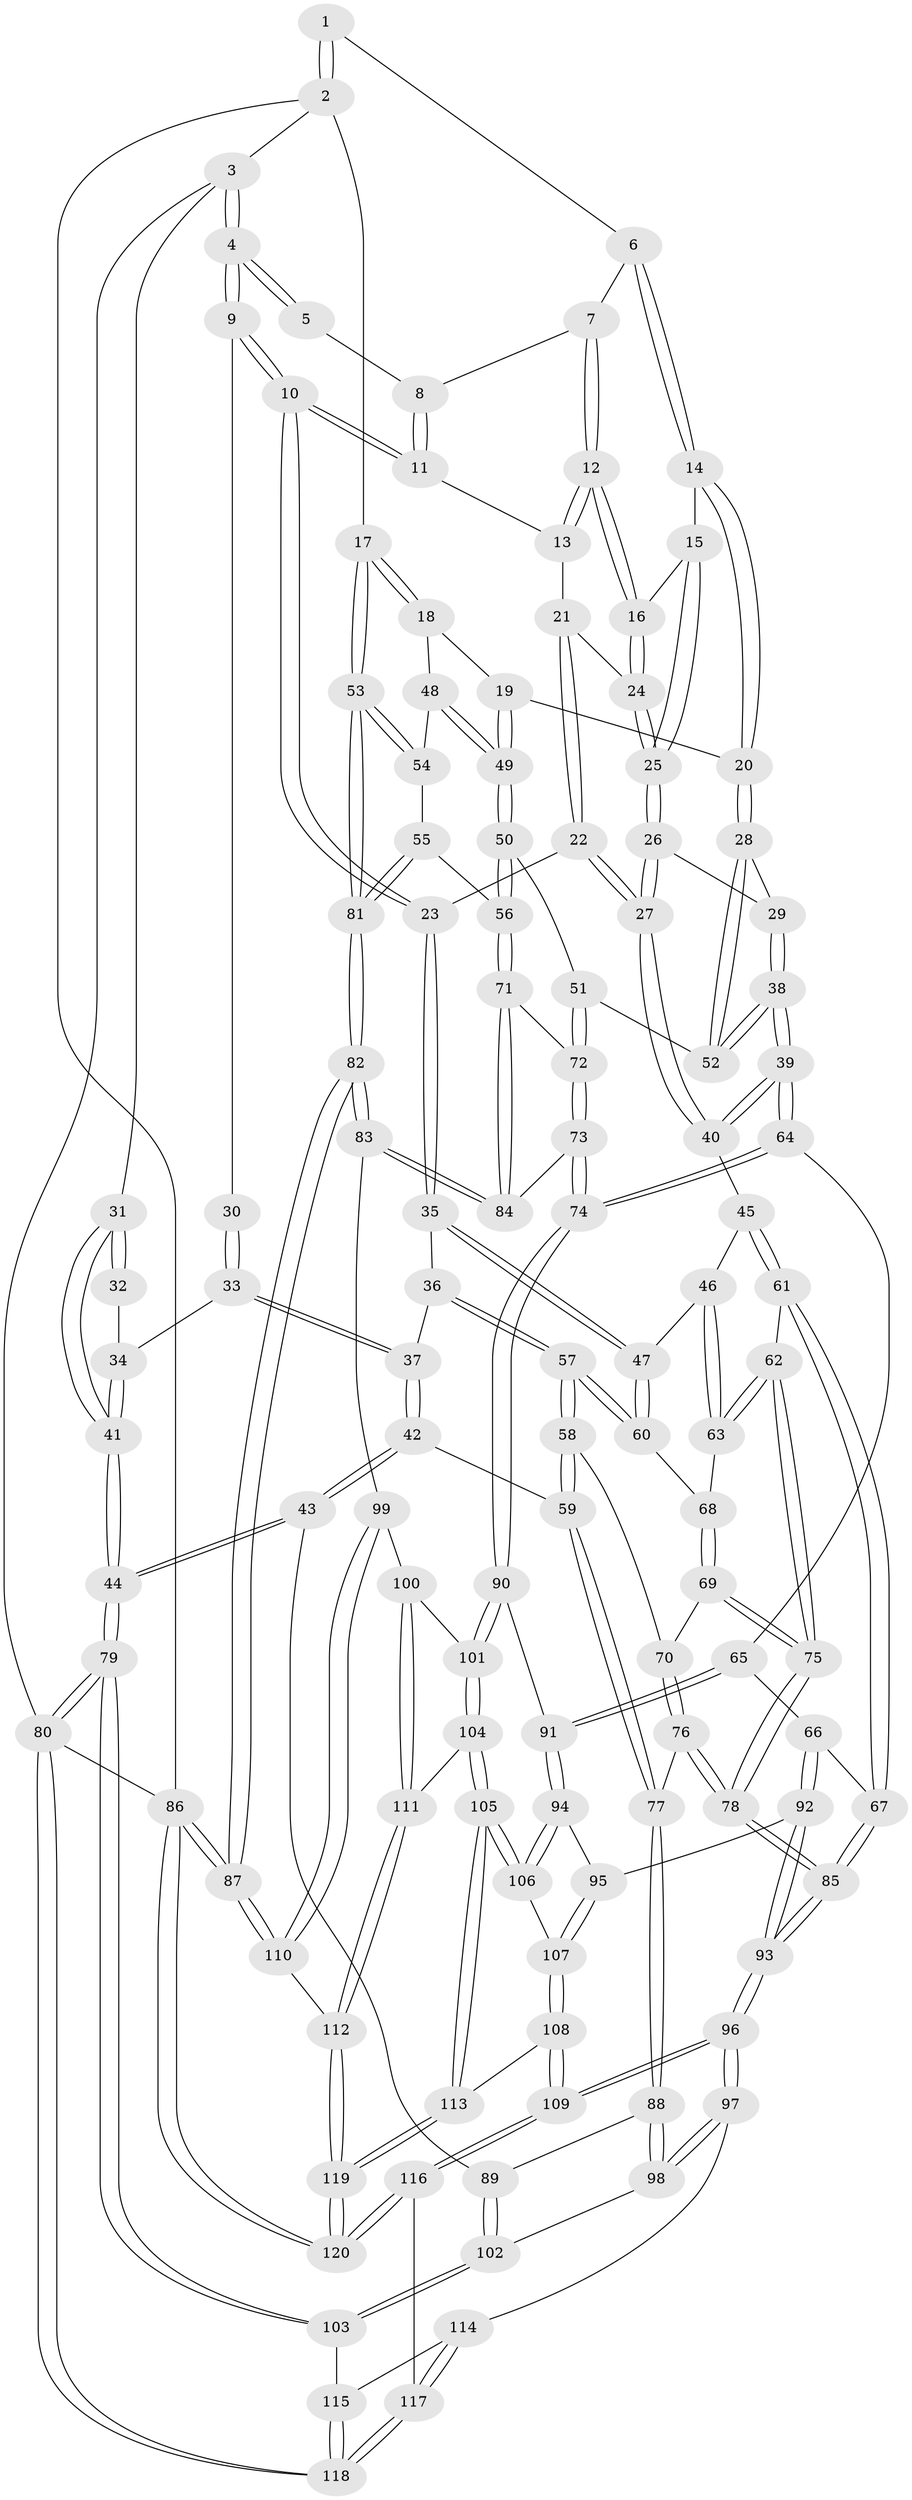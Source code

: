 // coarse degree distribution, {3: 0.55, 4: 0.26666666666666666, 2: 0.13333333333333333, 5: 0.05}
// Generated by graph-tools (version 1.1) at 2025/54/03/04/25 22:54:35]
// undirected, 120 vertices, 297 edges
graph export_dot {
  node [color=gray90,style=filled];
  1 [pos="+0.7025474116660724+0"];
  2 [pos="+1+0"];
  3 [pos="+0+0"];
  4 [pos="+0+0"];
  5 [pos="+0.4647022545847826+0"];
  6 [pos="+0.6997980657314482+0.08748124894801165"];
  7 [pos="+0.5522425092468153+0.1223373667526749"];
  8 [pos="+0.46403640581177275+0"];
  9 [pos="+0.19932741478124957+0.17422654830788645"];
  10 [pos="+0.3065936868191445+0.23103455854335053"];
  11 [pos="+0.4019644881286796+0.11987487256394037"];
  12 [pos="+0.549991986166774+0.15101529807615346"];
  13 [pos="+0.48582581818873766+0.16666687541816425"];
  14 [pos="+0.7378992669494603+0.18204098024682136"];
  15 [pos="+0.7037386726014743+0.190627380043064"];
  16 [pos="+0.5527246804122801+0.15862029776826136"];
  17 [pos="+1+0"];
  18 [pos="+1+0.1469103317318248"];
  19 [pos="+0.8605338451411388+0.23828023225653985"];
  20 [pos="+0.8141774098425827+0.24401503207592706"];
  21 [pos="+0.4794625359914058+0.19328706848835728"];
  22 [pos="+0.3746896194414542+0.2756544790003713"];
  23 [pos="+0.3145877133668849+0.2447871431531393"];
  24 [pos="+0.5515700601034002+0.23586354838053128"];
  25 [pos="+0.5565290782221174+0.2654953555040466"];
  26 [pos="+0.5535826549758002+0.2735930415901012"];
  27 [pos="+0.4665144967846937+0.34170912293269207"];
  28 [pos="+0.7980461964931885+0.2667553997691194"];
  29 [pos="+0.6300664774001292+0.31655248501182526"];
  30 [pos="+0.19511830640030758+0.18127574810733213"];
  31 [pos="+0+0.3533718898053094"];
  32 [pos="+0.04542507053615885+0.29787641442238033"];
  33 [pos="+0.12873669409504038+0.3282418426116325"];
  34 [pos="+0.12146160918219819+0.32704169749577783"];
  35 [pos="+0.2795303004560808+0.3411827188259383"];
  36 [pos="+0.2362917669309221+0.4004246664623419"];
  37 [pos="+0.12884968269120017+0.33499194400072074"];
  38 [pos="+0.6433963014556006+0.49991780398647007"];
  39 [pos="+0.6266795985776615+0.5104068086820481"];
  40 [pos="+0.480234041073336+0.41142312400750597"];
  41 [pos="+0+0.37398365986504106"];
  42 [pos="+0.046943690063652+0.5294194084926196"];
  43 [pos="+0+0.55661469923006"];
  44 [pos="+0+0.5484509027217168"];
  45 [pos="+0.46250198033857415+0.42667601439782876"];
  46 [pos="+0.45949239946318365+0.4282058363863356"];
  47 [pos="+0.3642634362950982+0.4716285844005389"];
  48 [pos="+0.9665808719194774+0.421793755397337"];
  49 [pos="+0.91099022346424+0.4366350446120692"];
  50 [pos="+0.9071187752213307+0.4474348880259111"];
  51 [pos="+0.7409944596256481+0.4806194511749097"];
  52 [pos="+0.7238744159641388+0.47252726227804953"];
  53 [pos="+1+0.4386115109243592"];
  54 [pos="+0.9915880538496318+0.429432906612584"];
  55 [pos="+0.9626463864233604+0.5615059742998307"];
  56 [pos="+0.951296755755568+0.5601967413450973"];
  57 [pos="+0.20877875934403428+0.4840142910825695"];
  58 [pos="+0.20093544886582376+0.4912320812449703"];
  59 [pos="+0.08650954869885055+0.532252527615637"];
  60 [pos="+0.3514128337862526+0.4848752067682698"];
  61 [pos="+0.4314238079957742+0.6025802697479496"];
  62 [pos="+0.41861374664947787+0.6015918412674188"];
  63 [pos="+0.39277305249466227+0.5704956428500906"];
  64 [pos="+0.6253887681646166+0.5162042441522064"];
  65 [pos="+0.5616765993171542+0.6156427629968351"];
  66 [pos="+0.5340719192868725+0.642849127648206"];
  67 [pos="+0.49171627491093567+0.6329700724912513"];
  68 [pos="+0.3568551792433248+0.5356214121179105"];
  69 [pos="+0.3075888747608756+0.5823287634878366"];
  70 [pos="+0.2839602631711265+0.5813841348145867"];
  71 [pos="+0.8987652643945795+0.588915377802338"];
  72 [pos="+0.793352873893059+0.5364968351307227"];
  73 [pos="+0.7682176809978409+0.7031864760447107"];
  74 [pos="+0.7629241865317389+0.7090898313812167"];
  75 [pos="+0.35614695394509144+0.6424576461500843"];
  76 [pos="+0.24189503561831432+0.6838314657138558"];
  77 [pos="+0.22651746527160643+0.685414444169456"];
  78 [pos="+0.3265719100475375+0.7110476176497832"];
  79 [pos="+0+1"];
  80 [pos="+0+1"];
  81 [pos="+1+0.6141481245343151"];
  82 [pos="+1+0.7690577263447769"];
  83 [pos="+0.9577642512287416+0.7845314726699045"];
  84 [pos="+0.8838366496174738+0.630876966928333"];
  85 [pos="+0.34641017556229386+0.7414725746445302"];
  86 [pos="+1+1"];
  87 [pos="+1+1"];
  88 [pos="+0.16085371787823138+0.7872027367699963"];
  89 [pos="+0.037166011403390514+0.7001653727659194"];
  90 [pos="+0.7613214398796503+0.7176546566700771"];
  91 [pos="+0.7099413036742168+0.7363999773503714"];
  92 [pos="+0.5325106439730677+0.743974613450934"];
  93 [pos="+0.3871905004681205+0.8577209988851024"];
  94 [pos="+0.6771981044341128+0.7627936683981671"];
  95 [pos="+0.5332333587526557+0.7444224863585764"];
  96 [pos="+0.38233221711789583+0.8743473925144166"];
  97 [pos="+0.1834316455773737+0.8523780546180868"];
  98 [pos="+0.1697141563850494+0.8385068777491971"];
  99 [pos="+0.9537676161942815+0.7864968548162907"];
  100 [pos="+0.8782818606261276+0.8090452850993507"];
  101 [pos="+0.8062773101476988+0.7767673750075924"];
  102 [pos="+0.04164194416251063+0.8728298416082665"];
  103 [pos="+0+0.9897588909372966"];
  104 [pos="+0.7047791160270542+0.914039353577231"];
  105 [pos="+0.6979179480613662+0.9201613267836033"];
  106 [pos="+0.6660593489006464+0.8584435603864573"];
  107 [pos="+0.5883992932661511+0.8351167257220222"];
  108 [pos="+0.5483715569693183+0.9118547116860204"];
  109 [pos="+0.41403028481811305+0.9712451458365305"];
  110 [pos="+0.9424043955299493+0.9448374947460831"];
  111 [pos="+0.862893736455278+0.8721510664793538"];
  112 [pos="+0.8673951526319096+0.9519705004474491"];
  113 [pos="+0.6968574985445156+0.9274424087099862"];
  114 [pos="+0.17667172969026787+0.8871764166547784"];
  115 [pos="+0.15865339113480445+0.9207635846842372"];
  116 [pos="+0.41249892353571177+1"];
  117 [pos="+0.3406377729375792+1"];
  118 [pos="+0+1"];
  119 [pos="+0.7446673797075466+1"];
  120 [pos="+0.7349452653260504+1"];
  1 -- 2;
  1 -- 2;
  1 -- 6;
  2 -- 3;
  2 -- 17;
  2 -- 86;
  3 -- 4;
  3 -- 4;
  3 -- 31;
  3 -- 80;
  4 -- 5;
  4 -- 5;
  4 -- 9;
  4 -- 9;
  5 -- 8;
  6 -- 7;
  6 -- 14;
  6 -- 14;
  7 -- 8;
  7 -- 12;
  7 -- 12;
  8 -- 11;
  8 -- 11;
  9 -- 10;
  9 -- 10;
  9 -- 30;
  10 -- 11;
  10 -- 11;
  10 -- 23;
  10 -- 23;
  11 -- 13;
  12 -- 13;
  12 -- 13;
  12 -- 16;
  12 -- 16;
  13 -- 21;
  14 -- 15;
  14 -- 20;
  14 -- 20;
  15 -- 16;
  15 -- 25;
  15 -- 25;
  16 -- 24;
  16 -- 24;
  17 -- 18;
  17 -- 18;
  17 -- 53;
  17 -- 53;
  18 -- 19;
  18 -- 48;
  19 -- 20;
  19 -- 49;
  19 -- 49;
  20 -- 28;
  20 -- 28;
  21 -- 22;
  21 -- 22;
  21 -- 24;
  22 -- 23;
  22 -- 27;
  22 -- 27;
  23 -- 35;
  23 -- 35;
  24 -- 25;
  24 -- 25;
  25 -- 26;
  25 -- 26;
  26 -- 27;
  26 -- 27;
  26 -- 29;
  27 -- 40;
  27 -- 40;
  28 -- 29;
  28 -- 52;
  28 -- 52;
  29 -- 38;
  29 -- 38;
  30 -- 33;
  30 -- 33;
  31 -- 32;
  31 -- 32;
  31 -- 41;
  31 -- 41;
  32 -- 34;
  33 -- 34;
  33 -- 37;
  33 -- 37;
  34 -- 41;
  34 -- 41;
  35 -- 36;
  35 -- 47;
  35 -- 47;
  36 -- 37;
  36 -- 57;
  36 -- 57;
  37 -- 42;
  37 -- 42;
  38 -- 39;
  38 -- 39;
  38 -- 52;
  38 -- 52;
  39 -- 40;
  39 -- 40;
  39 -- 64;
  39 -- 64;
  40 -- 45;
  41 -- 44;
  41 -- 44;
  42 -- 43;
  42 -- 43;
  42 -- 59;
  43 -- 44;
  43 -- 44;
  43 -- 89;
  44 -- 79;
  44 -- 79;
  45 -- 46;
  45 -- 61;
  45 -- 61;
  46 -- 47;
  46 -- 63;
  46 -- 63;
  47 -- 60;
  47 -- 60;
  48 -- 49;
  48 -- 49;
  48 -- 54;
  49 -- 50;
  49 -- 50;
  50 -- 51;
  50 -- 56;
  50 -- 56;
  51 -- 52;
  51 -- 72;
  51 -- 72;
  53 -- 54;
  53 -- 54;
  53 -- 81;
  53 -- 81;
  54 -- 55;
  55 -- 56;
  55 -- 81;
  55 -- 81;
  56 -- 71;
  56 -- 71;
  57 -- 58;
  57 -- 58;
  57 -- 60;
  57 -- 60;
  58 -- 59;
  58 -- 59;
  58 -- 70;
  59 -- 77;
  59 -- 77;
  60 -- 68;
  61 -- 62;
  61 -- 67;
  61 -- 67;
  62 -- 63;
  62 -- 63;
  62 -- 75;
  62 -- 75;
  63 -- 68;
  64 -- 65;
  64 -- 74;
  64 -- 74;
  65 -- 66;
  65 -- 91;
  65 -- 91;
  66 -- 67;
  66 -- 92;
  66 -- 92;
  67 -- 85;
  67 -- 85;
  68 -- 69;
  68 -- 69;
  69 -- 70;
  69 -- 75;
  69 -- 75;
  70 -- 76;
  70 -- 76;
  71 -- 72;
  71 -- 84;
  71 -- 84;
  72 -- 73;
  72 -- 73;
  73 -- 74;
  73 -- 74;
  73 -- 84;
  74 -- 90;
  74 -- 90;
  75 -- 78;
  75 -- 78;
  76 -- 77;
  76 -- 78;
  76 -- 78;
  77 -- 88;
  77 -- 88;
  78 -- 85;
  78 -- 85;
  79 -- 80;
  79 -- 80;
  79 -- 103;
  79 -- 103;
  80 -- 118;
  80 -- 118;
  80 -- 86;
  81 -- 82;
  81 -- 82;
  82 -- 83;
  82 -- 83;
  82 -- 87;
  82 -- 87;
  83 -- 84;
  83 -- 84;
  83 -- 99;
  85 -- 93;
  85 -- 93;
  86 -- 87;
  86 -- 87;
  86 -- 120;
  86 -- 120;
  87 -- 110;
  87 -- 110;
  88 -- 89;
  88 -- 98;
  88 -- 98;
  89 -- 102;
  89 -- 102;
  90 -- 91;
  90 -- 101;
  90 -- 101;
  91 -- 94;
  91 -- 94;
  92 -- 93;
  92 -- 93;
  92 -- 95;
  93 -- 96;
  93 -- 96;
  94 -- 95;
  94 -- 106;
  94 -- 106;
  95 -- 107;
  95 -- 107;
  96 -- 97;
  96 -- 97;
  96 -- 109;
  96 -- 109;
  97 -- 98;
  97 -- 98;
  97 -- 114;
  98 -- 102;
  99 -- 100;
  99 -- 110;
  99 -- 110;
  100 -- 101;
  100 -- 111;
  100 -- 111;
  101 -- 104;
  101 -- 104;
  102 -- 103;
  102 -- 103;
  103 -- 115;
  104 -- 105;
  104 -- 105;
  104 -- 111;
  105 -- 106;
  105 -- 106;
  105 -- 113;
  105 -- 113;
  106 -- 107;
  107 -- 108;
  107 -- 108;
  108 -- 109;
  108 -- 109;
  108 -- 113;
  109 -- 116;
  109 -- 116;
  110 -- 112;
  111 -- 112;
  111 -- 112;
  112 -- 119;
  112 -- 119;
  113 -- 119;
  113 -- 119;
  114 -- 115;
  114 -- 117;
  114 -- 117;
  115 -- 118;
  115 -- 118;
  116 -- 117;
  116 -- 120;
  116 -- 120;
  117 -- 118;
  117 -- 118;
  119 -- 120;
  119 -- 120;
}
